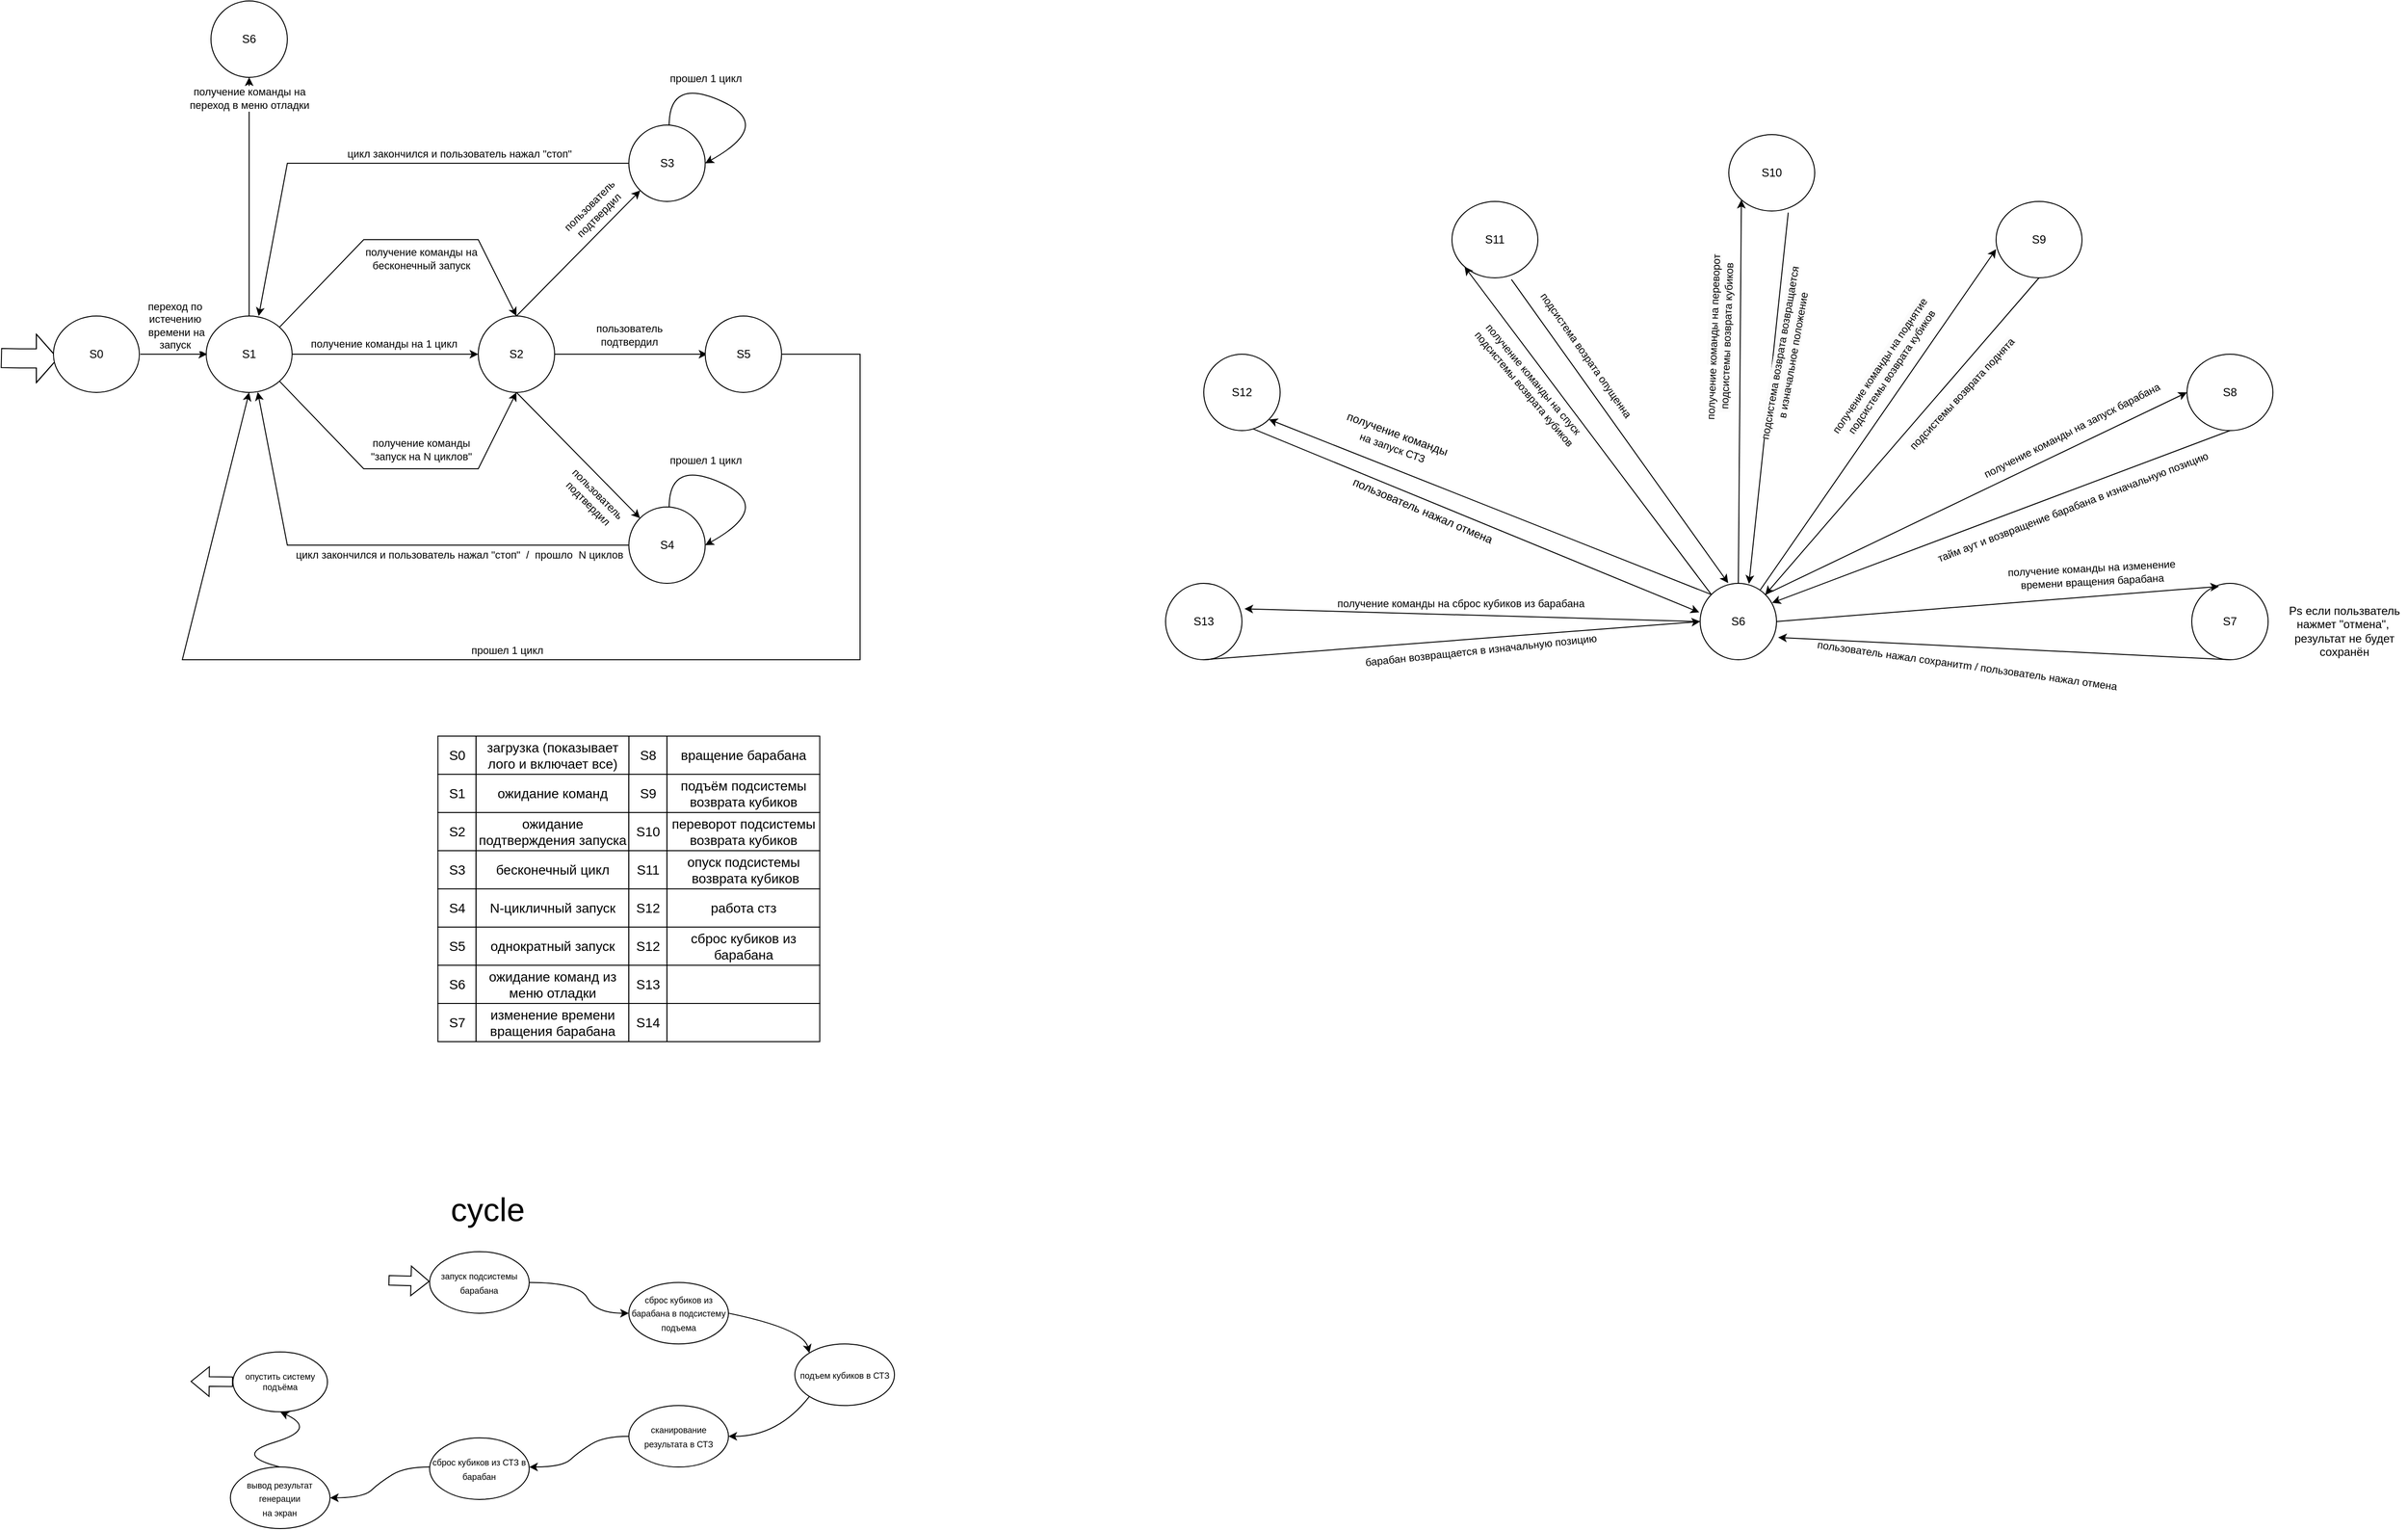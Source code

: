 <mxfile version="20.8.20" type="google"><diagram name="Страница 1" id="WaxHKMPaD41hNGwzm7Fo"><mxGraphModel grid="1" page="1" gridSize="9" guides="1" tooltips="1" connect="1" arrows="1" fold="1" pageScale="1" pageWidth="827" pageHeight="1169" math="0" shadow="0"><root><mxCell id="0"/><mxCell id="1" parent="0"/><mxCell id="iMZaKeKTB6O-FIJ6oaD8-8" value="опустить систему подъёма" style="ellipse;whiteSpace=wrap;html=1;fontSize=9;" vertex="1" parent="1"><mxGeometry x="-736.98" y="405" width="99" height="62.78" as="geometry"/></mxCell><mxCell id="rqyBksv8EOwnlHfAT3eN-8" value="" style="endArrow=classic;html=1;rounded=0;exitX=1;exitY=0;exitDx=0;exitDy=0;entryX=0.5;entryY=0;entryDx=0;entryDy=0;" edge="1" parent="1" source="rqyBksv8EOwnlHfAT3eN-2" target="tOnPMHhtFgvPf6thRt-A-13"><mxGeometry width="50" height="50" relative="1" as="geometry"><mxPoint x="203" y="-850" as="sourcePoint"/><mxPoint x="-480" y="-760" as="targetPoint"/><Array as="points"><mxPoint x="-600" y="-760"/><mxPoint x="-480" y="-760"/></Array></mxGeometry></mxCell><mxCell id="orLXcVlXtETvYf3DrNU2-1" value="получение команды на &lt;br&gt;бесконечный&amp;nbsp;&lt;span style=&quot;background-color: rgb(251, 251, 251);&quot;&gt;&lt;font style=&quot;font-size: 11px;&quot;&gt;запуск&lt;/font&gt;&lt;/span&gt;" style="edgeLabel;html=1;align=center;verticalAlign=middle;resizable=0;points=[];" connectable="0" vertex="1" parent="rqyBksv8EOwnlHfAT3eN-8"><mxGeometry x="0.305" y="1" relative="1" as="geometry"><mxPoint x="-33" y="21" as="offset"/></mxGeometry></mxCell><mxCell id="rqyBksv8EOwnlHfAT3eN-18" value="" style="endArrow=classic;html=1;rounded=0;exitX=1;exitY=1;exitDx=0;exitDy=0;entryX=0.5;entryY=1;entryDx=0;entryDy=0;" edge="1" parent="1" source="rqyBksv8EOwnlHfAT3eN-2" target="tOnPMHhtFgvPf6thRt-A-13"><mxGeometry width="50" height="50" relative="1" as="geometry"><mxPoint x="-247" y="-400" as="sourcePoint"/><mxPoint x="-480" y="-520" as="targetPoint"/><Array as="points"><mxPoint x="-600" y="-520"/><mxPoint x="-480" y="-520"/></Array></mxGeometry></mxCell><mxCell id="rqyBksv8EOwnlHfAT3eN-26" value="" style="endArrow=classic;html=1;rounded=0;exitX=1;exitY=0.5;exitDx=0;exitDy=0;entryX=0;entryY=0.5;entryDx=0;entryDy=0;" edge="1" parent="1" source="rqyBksv8EOwnlHfAT3eN-2" target="tOnPMHhtFgvPf6thRt-A-13"><mxGeometry width="50" height="50" relative="1" as="geometry"><mxPoint x="153" y="-400" as="sourcePoint"/><mxPoint x="243" y="-710" as="targetPoint"/></mxGeometry></mxCell><mxCell id="rqyBksv8EOwnlHfAT3eN-29" value="получение команды &lt;br&gt;&quot;запуск на N циклов&quot;" style="edgeLabel;html=1;align=center;verticalAlign=middle;resizable=0;points=[];" connectable="0" vertex="1" parent="rqyBksv8EOwnlHfAT3eN-26"><mxGeometry x="0.291" y="2" relative="1" as="geometry"><mxPoint x="9" y="102" as="offset"/></mxGeometry></mxCell><mxCell id="rqyBksv8EOwnlHfAT3eN-30" value="S3" style="ellipse;whiteSpace=wrap;html=1;" vertex="1" parent="1"><mxGeometry x="-322.26" y="-880" width="80" height="80" as="geometry"/></mxCell><mxCell id="rqyBksv8EOwnlHfAT3eN-40" value="&lt;br&gt;cycle" style="text;html=1;strokeColor=none;fillColor=none;align=center;verticalAlign=middle;whiteSpace=wrap;rounded=0;fontSize=34;" vertex="1" parent="1"><mxGeometry x="-500" y="220" width="60" height="30" as="geometry"/></mxCell><mxCell id="tOnPMHhtFgvPf6thRt-A-13" value="&lt;span style=&quot;color: rgb(0, 0, 0); font-family: Helvetica; font-size: 12px; font-style: normal; font-variant-ligatures: normal; font-variant-caps: normal; font-weight: 400; letter-spacing: normal; orphans: 2; text-align: center; text-indent: 0px; text-transform: none; widows: 2; word-spacing: 0px; -webkit-text-stroke-width: 0px; background-color: rgb(251, 251, 251); text-decoration-thickness: initial; text-decoration-style: initial; text-decoration-color: initial; float: none; display: inline !important;&quot;&gt;S2&lt;/span&gt;" style="ellipse;whiteSpace=wrap;html=1;" vertex="1" parent="1"><mxGeometry x="-480" y="-680" width="80" height="80" as="geometry"/></mxCell><mxCell id="tOnPMHhtFgvPf6thRt-A-25" value="" style="endArrow=classic;html=1;rounded=0;exitX=0.5;exitY=0;exitDx=0;exitDy=0;" edge="1" parent="1" source="rqyBksv8EOwnlHfAT3eN-2"><mxGeometry width="50" height="50" relative="1" as="geometry"><mxPoint x="-937" y="-400" as="sourcePoint"/><mxPoint x="-720" y="-930" as="targetPoint"/></mxGeometry></mxCell><mxCell id="tOnPMHhtFgvPf6thRt-A-27" value="получение команды на &lt;br&gt;переход в меню отладки" style="edgeLabel;html=1;align=center;verticalAlign=middle;resizable=0;points=[];" connectable="0" vertex="1" parent="tOnPMHhtFgvPf6thRt-A-25"><mxGeometry x="0.118" y="4" relative="1" as="geometry"><mxPoint x="4" y="-89" as="offset"/></mxGeometry></mxCell><mxCell id="dv86guVBindO-05XUPMZ-1" value="S8" style="ellipse;whiteSpace=wrap;html=1;" vertex="1" parent="1"><mxGeometry x="1310" y="-640" width="90" height="80" as="geometry"/></mxCell><mxCell id="dv86guVBindO-05XUPMZ-3" value="" style="endArrow=classic;html=1;rounded=0;exitX=1;exitY=0;exitDx=0;exitDy=0;entryX=0;entryY=0.5;entryDx=0;entryDy=0;" edge="1" parent="1" source="ZfNnOCi8Dt986zU0XdiT-1" target="dv86guVBindO-05XUPMZ-1"><mxGeometry width="50" height="50" relative="1" as="geometry"><mxPoint x="822.426" y="-558.284" as="sourcePoint"/><mxPoint x="940" y="-800" as="targetPoint"/></mxGeometry></mxCell><mxCell id="dv86guVBindO-05XUPMZ-4" value="получение команды на запуск барабана" style="edgeLabel;html=1;align=center;verticalAlign=middle;resizable=0;points=[];rotation=333;" connectable="0" vertex="1" parent="dv86guVBindO-05XUPMZ-3"><mxGeometry x="-0.072" y="2" relative="1" as="geometry"><mxPoint x="116" y="-72" as="offset"/></mxGeometry></mxCell><mxCell id="dv86guVBindO-05XUPMZ-5" value="&lt;font style=&quot;font-size: 12px;&quot;&gt;S9&lt;/font&gt;" style="ellipse;whiteSpace=wrap;html=1;" vertex="1" parent="1"><mxGeometry x="1110" y="-800" width="90" height="80" as="geometry"/></mxCell><mxCell id="dv86guVBindO-05XUPMZ-6" value="" style="endArrow=classic;html=1;rounded=0;fontSize=11;" edge="1" parent="1" source="ZfNnOCi8Dt986zU0XdiT-1"><mxGeometry width="50" height="50" relative="1" as="geometry"><mxPoint x="810.346" y="-458.284" as="sourcePoint"/><mxPoint x="1110" y="-750" as="targetPoint"/></mxGeometry></mxCell><mxCell id="dv86guVBindO-05XUPMZ-7" value="получение&amp;nbsp;&lt;span style=&quot;background-color: rgb(251, 251, 251);&quot;&gt;команды на поднятие&lt;br&gt;&amp;nbsp;подсистемы возврата кубиков&lt;/span&gt;" style="edgeLabel;html=1;align=center;verticalAlign=middle;resizable=0;points=[];fontSize=11;rotation=-56;" connectable="0" vertex="1" parent="dv86guVBindO-05XUPMZ-6"><mxGeometry x="0.227" y="1" relative="1" as="geometry"><mxPoint x="-20" y="-11" as="offset"/></mxGeometry></mxCell><mxCell id="dv86guVBindO-05XUPMZ-12" value="&lt;font style=&quot;font-size: 12px;&quot;&gt;S12&lt;/font&gt;" style="ellipse;whiteSpace=wrap;html=1;fontSize=11;" vertex="1" parent="1"><mxGeometry x="280" y="-640" width="80" height="80" as="geometry"/></mxCell><mxCell id="fX82D7-X-fKh_IZHMP23-4" value="Ps если пользватель нажмет &quot;отмена&quot;,&amp;nbsp; результат не будет сохранён" style="text;html=1;strokeColor=none;fillColor=none;align=center;verticalAlign=middle;whiteSpace=wrap;rounded=0;" vertex="1" parent="1"><mxGeometry x="1410" y="-380" width="130" height="60" as="geometry"/></mxCell><mxCell id="ZfNnOCi8Dt986zU0XdiT-1" value="S6" style="ellipse;whiteSpace=wrap;html=1;fontSize=12;" vertex="1" parent="1"><mxGeometry x="800" y="-400" width="80" height="80" as="geometry"/></mxCell><mxCell id="34lo34cwVC4QUD1CWLdv-6" value="" style="group" connectable="0" vertex="1" parent="1"><mxGeometry x="-800" y="-680" width="160" height="90" as="geometry"/></mxCell><mxCell id="rqyBksv8EOwnlHfAT3eN-2" value="S1" style="ellipse;whiteSpace=wrap;html=1;" vertex="1" parent="34lo34cwVC4QUD1CWLdv-6"><mxGeometry x="35" width="90" height="80" as="geometry"/></mxCell><mxCell id="rqyBksv8EOwnlHfAT3eN-42" value="&lt;font style=&quot;font-size: 9px;&quot;&gt;запуск подсистемы барабана&lt;/font&gt;" style="ellipse;whiteSpace=wrap;html=1;fontSize=12;" vertex="1" parent="1"><mxGeometry x="-530.957" y="300" width="104.348" height="64.444" as="geometry"/></mxCell><mxCell id="rqyBksv8EOwnlHfAT3eN-43" value="" style="shape=flexArrow;endArrow=classic;html=1;rounded=0;fontSize=44;" edge="1" parent="1"><mxGeometry width="50" height="50" relative="1" as="geometry"><mxPoint x="-574" y="330" as="sourcePoint"/><mxPoint x="-530.957" y="331.07" as="targetPoint"/></mxGeometry></mxCell><mxCell id="rqyBksv8EOwnlHfAT3eN-44" value="&lt;font style=&quot;font-size: 9px;&quot;&gt;сброс кубиков из барабана в подсистему &lt;br&gt;подъема&lt;/font&gt;" style="ellipse;whiteSpace=wrap;html=1;fontSize=12;" vertex="1" parent="1"><mxGeometry x="-322.261" y="332.222" width="104.348" height="64.444" as="geometry"/></mxCell><mxCell id="rqyBksv8EOwnlHfAT3eN-46" value="" style="curved=1;endArrow=classic;html=1;rounded=0;fontSize=12;entryX=0;entryY=0.5;entryDx=0;entryDy=0;exitX=1;exitY=0.5;exitDx=0;exitDy=0;" edge="1" parent="1" source="rqyBksv8EOwnlHfAT3eN-42" target="rqyBksv8EOwnlHfAT3eN-44"><mxGeometry width="50" height="50" relative="1" as="geometry"><mxPoint x="-409.217" y="332.222" as="sourcePoint"/><mxPoint x="-365.739" y="291.944" as="targetPoint"/><Array as="points"><mxPoint x="-374.435" y="332.222"/><mxPoint x="-357.043" y="364.444"/></Array></mxGeometry></mxCell><mxCell id="rqyBksv8EOwnlHfAT3eN-47" value="&lt;font style=&quot;font-size: 9px;&quot;&gt;подъем кубиков в СТЗ&lt;/font&gt;" style="ellipse;whiteSpace=wrap;html=1;fontSize=12;" vertex="1" parent="1"><mxGeometry x="-148.348" y="396.667" width="104.348" height="64.444" as="geometry"/></mxCell><mxCell id="rqyBksv8EOwnlHfAT3eN-48" value="" style="curved=1;endArrow=classic;html=1;rounded=0;fontSize=12;exitX=1;exitY=0.5;exitDx=0;exitDy=0;entryX=0;entryY=0;entryDx=0;entryDy=0;" edge="1" parent="1" source="rqyBksv8EOwnlHfAT3eN-44" target="rqyBksv8EOwnlHfAT3eN-47"><mxGeometry width="50" height="50" relative="1" as="geometry"><mxPoint x="-148.348" y="372.5" as="sourcePoint"/><mxPoint x="-104.87" y="332.222" as="targetPoint"/><Array as="points"><mxPoint x="-139.652" y="380.556"/></Array></mxGeometry></mxCell><mxCell id="rqyBksv8EOwnlHfAT3eN-50" value="&lt;font style=&quot;font-size: 9px;&quot;&gt;сканирование результата в СТЗ&lt;/font&gt;" style="ellipse;whiteSpace=wrap;html=1;fontSize=12;" vertex="1" parent="1"><mxGeometry x="-322.261" y="461.111" width="104.348" height="64.444" as="geometry"/></mxCell><mxCell id="rqyBksv8EOwnlHfAT3eN-51" value="" style="curved=1;endArrow=classic;html=1;rounded=0;fontSize=12;exitX=0;exitY=1;exitDx=0;exitDy=0;entryX=1;entryY=0.5;entryDx=0;entryDy=0;" edge="1" parent="1" source="rqyBksv8EOwnlHfAT3eN-47" target="rqyBksv8EOwnlHfAT3eN-50"><mxGeometry width="50" height="50" relative="1" as="geometry"><mxPoint x="-165.739" y="525.556" as="sourcePoint"/><mxPoint x="-122.261" y="485.278" as="targetPoint"/><Array as="points"><mxPoint x="-165.739" y="493.333"/></Array></mxGeometry></mxCell><mxCell id="rqyBksv8EOwnlHfAT3eN-56" value="" style="curved=1;endArrow=classic;html=1;rounded=0;fontSize=12;exitX=0;exitY=0.5;exitDx=0;exitDy=0;entryX=1;entryY=0.5;entryDx=0;entryDy=0;" edge="1" parent="1"><mxGeometry width="50" height="50" relative="1" as="geometry"><mxPoint x="-530.957" y="525.556" as="sourcePoint"/><mxPoint x="-635.304" y="557.778" as="targetPoint"/><Array as="points"><mxPoint x="-557.043" y="525.556"/><mxPoint x="-583.13" y="541.667"/><mxPoint x="-600.522" y="557.778"/></Array></mxGeometry></mxCell><mxCell id="rqyBksv8EOwnlHfAT3eN-60" value="" style="shape=flexArrow;endArrow=classic;html=1;rounded=0;fontSize=44;" edge="1" parent="1"><mxGeometry width="50" height="50" relative="1" as="geometry"><mxPoint x="-736.982" y="436.286" as="sourcePoint"/><mxPoint x="-781.33" y="435.83" as="targetPoint"/></mxGeometry></mxCell><mxCell id="tOnPMHhtFgvPf6thRt-A-11" value="&lt;font style=&quot;font-size: 9px;&quot;&gt;вывод результат генерации &lt;br&gt;на экран&lt;/font&gt;" style="ellipse;whiteSpace=wrap;html=1;" vertex="1" parent="1"><mxGeometry x="-739.652" y="525.556" width="104.348" height="64.444" as="geometry"/></mxCell><mxCell id="fX82D7-X-fKh_IZHMP23-1" value="" style="curved=1;endArrow=classic;html=1;rounded=0;fontSize=12;exitX=0;exitY=0.5;exitDx=0;exitDy=0;entryX=1;entryY=0.5;entryDx=0;entryDy=0;" edge="1" parent="1"><mxGeometry width="50" height="50" relative="1" as="geometry"><mxPoint x="-322.261" y="493.333" as="sourcePoint"/><mxPoint x="-426.609" y="525.556" as="targetPoint"/><Array as="points"><mxPoint x="-348.348" y="493.333"/><mxPoint x="-374.435" y="509.444"/><mxPoint x="-391.826" y="525.556"/></Array></mxGeometry></mxCell><mxCell id="fX82D7-X-fKh_IZHMP23-2" value="&lt;font style=&quot;font-size: 9px;&quot;&gt;сброс кубиков из СТЗ в барабан&lt;/font&gt;" style="ellipse;whiteSpace=wrap;html=1;" vertex="1" parent="1"><mxGeometry x="-530.957" y="495.003" width="104.348" height="64.444" as="geometry"/></mxCell><mxCell id="orLXcVlXtETvYf3DrNU2-82" value="&lt;font style=&quot;font-size: 14px;&quot;&gt;S1&lt;/font&gt;" style="rounded=0;whiteSpace=wrap;html=1;fontSize=11;" vertex="1" parent="1"><mxGeometry x="-522.26" y="-200" width="40" height="40" as="geometry"/></mxCell><mxCell id="orLXcVlXtETvYf3DrNU2-83" value="&lt;font style=&quot;font-size: 14px;&quot;&gt;ожидание команд&lt;/font&gt;" style="rounded=0;whiteSpace=wrap;html=1;fontSize=11;" vertex="1" parent="1"><mxGeometry x="-482.26" y="-200" width="160" height="40" as="geometry"/></mxCell><mxCell id="orLXcVlXtETvYf3DrNU2-84" value="&lt;font style=&quot;font-size: 14px;&quot;&gt;S2&lt;/font&gt;" style="rounded=0;whiteSpace=wrap;html=1;fontSize=11;" vertex="1" parent="1"><mxGeometry x="-522.26" y="-160" width="40" height="40" as="geometry"/></mxCell><mxCell id="orLXcVlXtETvYf3DrNU2-85" value="&lt;font style=&quot;font-size: 14px;&quot;&gt;ожидание подтверждения запуска&lt;/font&gt;" style="rounded=0;whiteSpace=wrap;html=1;fontSize=11;" vertex="1" parent="1"><mxGeometry x="-482.26" y="-160" width="160" height="40" as="geometry"/></mxCell><mxCell id="orLXcVlXtETvYf3DrNU2-86" value="&lt;font style=&quot;font-size: 14px;&quot;&gt;S3&lt;/font&gt;" style="rounded=0;whiteSpace=wrap;html=1;fontSize=11;" vertex="1" parent="1"><mxGeometry x="-522.26" y="-120" width="40" height="40" as="geometry"/></mxCell><mxCell id="orLXcVlXtETvYf3DrNU2-87" value="&lt;font style=&quot;font-size: 14px;&quot;&gt;бесконечный цикл&lt;/font&gt;" style="rounded=0;whiteSpace=wrap;html=1;fontSize=11;" vertex="1" parent="1"><mxGeometry x="-482.26" y="-120" width="160" height="40" as="geometry"/></mxCell><mxCell id="orLXcVlXtETvYf3DrNU2-88" value="&lt;font style=&quot;font-size: 14px;&quot;&gt;S4&lt;/font&gt;" style="rounded=0;whiteSpace=wrap;html=1;fontSize=11;" vertex="1" parent="1"><mxGeometry x="-522.26" y="-80" width="40" height="40" as="geometry"/></mxCell><mxCell id="orLXcVlXtETvYf3DrNU2-89" value="&lt;font style=&quot;font-size: 14px;&quot;&gt;N-цикличный запуск&lt;/font&gt;" style="rounded=0;whiteSpace=wrap;html=1;fontSize=11;" vertex="1" parent="1"><mxGeometry x="-482.26" y="-80" width="160" height="40" as="geometry"/></mxCell><mxCell id="orLXcVlXtETvYf3DrNU2-90" value="получение команды на 1 цикл" style="edgeLabel;html=1;align=center;verticalAlign=middle;resizable=0;points=[];" connectable="0" vertex="1" parent="1"><mxGeometry x="-560.003" y="-649.997" as="geometry"><mxPoint x="-19" y="-1" as="offset"/></mxGeometry></mxCell><mxCell id="orLXcVlXtETvYf3DrNU2-96" value="" style="endArrow=classic;html=1;rounded=0;fontSize=14;" edge="1" parent="1" target="rqyBksv8EOwnlHfAT3eN-30"><mxGeometry width="50" height="50" relative="1" as="geometry"><mxPoint x="-440" y="-680" as="sourcePoint"/><mxPoint x="-390" y="-730" as="targetPoint"/></mxGeometry></mxCell><mxCell id="orLXcVlXtETvYf3DrNU2-97" value="пользователь&lt;br&gt;подтвердил" style="edgeLabel;html=1;align=center;verticalAlign=middle;resizable=0;points=[];fontSize=11;rotation=-45;" connectable="0" vertex="1" parent="orLXcVlXtETvYf3DrNU2-96"><mxGeometry x="0.265" relative="1" as="geometry"><mxPoint x="-2" y="-27" as="offset"/></mxGeometry></mxCell><mxCell id="orLXcVlXtETvYf3DrNU2-101" value="S4" style="ellipse;whiteSpace=wrap;html=1;flipV=0;" vertex="1" parent="1"><mxGeometry x="-322.26" y="-480" width="80" height="80" as="geometry"/></mxCell><mxCell id="orLXcVlXtETvYf3DrNU2-102" value="" style="endArrow=classic;html=1;rounded=0;fontSize=14;exitX=0.5;exitY=1;exitDx=0;exitDy=0;entryX=0;entryY=0;entryDx=0;entryDy=0;" edge="1" parent="1" source="tOnPMHhtFgvPf6thRt-A-13" target="orLXcVlXtETvYf3DrNU2-101"><mxGeometry width="50" height="50" relative="1" as="geometry"><mxPoint x="-440" y="-559.917" as="sourcePoint"/><mxPoint x="-360" y="-580" as="targetPoint"/></mxGeometry></mxCell><mxCell id="orLXcVlXtETvYf3DrNU2-103" value="пользователь&lt;br&gt;подтвердил" style="edgeLabel;html=1;align=center;verticalAlign=middle;resizable=0;points=[];fontSize=11;rotation=45;" connectable="0" vertex="1" parent="orLXcVlXtETvYf3DrNU2-102"><mxGeometry x="0.265" relative="1" as="geometry"><mxPoint x="-2" y="27" as="offset"/></mxGeometry></mxCell><mxCell id="orLXcVlXtETvYf3DrNU2-105" value="" style="endArrow=classic;html=1;rounded=0;fontSize=14;exitX=0;exitY=0.5;exitDx=0;exitDy=0;entryX=0.611;entryY=0;entryDx=0;entryDy=0;entryPerimeter=0;" edge="1" parent="1" source="rqyBksv8EOwnlHfAT3eN-30" target="rqyBksv8EOwnlHfAT3eN-2"><mxGeometry width="50" height="50" relative="1" as="geometry"><mxPoint x="-283.321" y="-800.004" as="sourcePoint"/><mxPoint x="-150" y="-710" as="targetPoint"/><Array as="points"><mxPoint x="-680" y="-840"/></Array></mxGeometry></mxCell><mxCell id="orLXcVlXtETvYf3DrNU2-106" value="цикл закончился и пользователь нажал &quot;стоп&quot;" style="edgeLabel;html=1;align=center;verticalAlign=middle;resizable=0;points=[];fontSize=11;rotation=0;" connectable="0" vertex="1" parent="orLXcVlXtETvYf3DrNU2-105"><mxGeometry x="0.265" relative="1" as="geometry"><mxPoint x="151" y="-10" as="offset"/></mxGeometry></mxCell><mxCell id="orLXcVlXtETvYf3DrNU2-107" value="" style="curved=1;endArrow=classic;html=1;rounded=0;fontSize=11;entryX=1;entryY=0.5;entryDx=0;entryDy=0;" edge="1" parent="1" target="rqyBksv8EOwnlHfAT3eN-30"><mxGeometry width="50" height="50" relative="1" as="geometry"><mxPoint x="-280" y="-880" as="sourcePoint"/><mxPoint x="-170" y="-860" as="targetPoint"/><Array as="points"><mxPoint x="-280" y="-930"/><mxPoint x="-170" y="-880"/></Array></mxGeometry></mxCell><mxCell id="orLXcVlXtETvYf3DrNU2-110" value="прошел 1 цикл" style="edgeLabel;html=1;align=center;verticalAlign=middle;resizable=0;points=[];fontSize=11;" connectable="0" vertex="1" parent="orLXcVlXtETvYf3DrNU2-107"><mxGeometry x="-0.062" relative="1" as="geometry"><mxPoint x="-25" y="-28" as="offset"/></mxGeometry></mxCell><mxCell id="orLXcVlXtETvYf3DrNU2-111" value="" style="curved=1;endArrow=classic;html=1;rounded=0;fontSize=11;entryX=1;entryY=0.5;entryDx=0;entryDy=0;" edge="1" parent="1"><mxGeometry width="50" height="50" relative="1" as="geometry"><mxPoint x="-280.0" y="-480" as="sourcePoint"/><mxPoint x="-242.26" y="-440" as="targetPoint"/><Array as="points"><mxPoint x="-280" y="-530"/><mxPoint x="-170" y="-480"/></Array></mxGeometry></mxCell><mxCell id="orLXcVlXtETvYf3DrNU2-112" value="прошел 1 цикл" style="edgeLabel;html=1;align=center;verticalAlign=middle;resizable=0;points=[];fontSize=11;" connectable="0" vertex="1" parent="orLXcVlXtETvYf3DrNU2-111"><mxGeometry x="-0.062" relative="1" as="geometry"><mxPoint x="-25" y="-28" as="offset"/></mxGeometry></mxCell><mxCell id="orLXcVlXtETvYf3DrNU2-115" value="" style="endArrow=classic;html=1;rounded=0;fontSize=14;exitX=0;exitY=0.5;exitDx=0;exitDy=0;entryX=0.6;entryY=0.995;entryDx=0;entryDy=0;entryPerimeter=0;" edge="1" parent="1" target="rqyBksv8EOwnlHfAT3eN-2"><mxGeometry width="50" height="50" relative="1" as="geometry"><mxPoint x="-322.26" y="-440" as="sourcePoint"/><mxPoint x="-710.01" y="-280" as="targetPoint"/><Array as="points"><mxPoint x="-680" y="-440"/></Array></mxGeometry></mxCell><mxCell id="orLXcVlXtETvYf3DrNU2-116" value="цикл закончился и пользователь нажал &quot;стоп&quot;&amp;nbsp; /&amp;nbsp; прошло&amp;nbsp; N циклов" style="edgeLabel;html=1;align=center;verticalAlign=middle;resizable=0;points=[];fontSize=11;rotation=0;" connectable="0" vertex="1" parent="orLXcVlXtETvYf3DrNU2-115"><mxGeometry x="0.265" relative="1" as="geometry"><mxPoint x="152" y="10" as="offset"/></mxGeometry></mxCell><mxCell id="orLXcVlXtETvYf3DrNU2-118" value="&lt;font style=&quot;font-size: 14px;&quot;&gt;S5&lt;/font&gt;" style="rounded=0;whiteSpace=wrap;html=1;fontSize=11;" vertex="1" parent="1"><mxGeometry x="-522.26" y="-40" width="40" height="40" as="geometry"/></mxCell><mxCell id="orLXcVlXtETvYf3DrNU2-119" value="&lt;font style=&quot;font-size: 14px;&quot;&gt;однократный запуск&lt;/font&gt;" style="rounded=0;whiteSpace=wrap;html=1;fontSize=11;" vertex="1" parent="1"><mxGeometry x="-482.26" y="-40" width="160" height="40" as="geometry"/></mxCell><mxCell id="orLXcVlXtETvYf3DrNU2-120" value="&lt;font style=&quot;font-size: 14px;&quot;&gt;S6&lt;/font&gt;" style="rounded=0;whiteSpace=wrap;html=1;fontSize=11;" vertex="1" parent="1"><mxGeometry x="-522.26" width="40" height="40" as="geometry"/></mxCell><mxCell id="orLXcVlXtETvYf3DrNU2-121" value="&lt;font style=&quot;font-size: 14px;&quot;&gt;ожидание команд из меню отладки&lt;/font&gt;" style="rounded=0;whiteSpace=wrap;html=1;fontSize=11;" vertex="1" parent="1"><mxGeometry x="-482.26" width="160" height="40" as="geometry"/></mxCell><mxCell id="orLXcVlXtETvYf3DrNU2-122" value="&lt;font style=&quot;font-size: 14px;&quot;&gt;S7&lt;/font&gt;" style="rounded=0;whiteSpace=wrap;html=1;fontSize=11;" vertex="1" parent="1"><mxGeometry x="-522.26" y="40" width="40" height="40" as="geometry"/></mxCell><mxCell id="orLXcVlXtETvYf3DrNU2-123" value="&lt;font style=&quot;font-size: 14px;&quot;&gt;изменение времени вращения барабана&lt;/font&gt;" style="rounded=0;whiteSpace=wrap;html=1;fontSize=11;" vertex="1" parent="1"><mxGeometry x="-482.26" y="40" width="160" height="40" as="geometry"/></mxCell><mxCell id="orLXcVlXtETvYf3DrNU2-124" value="&lt;font style=&quot;font-size: 14px;&quot;&gt;S8&lt;/font&gt;" style="rounded=0;whiteSpace=wrap;html=1;fontSize=11;" vertex="1" parent="1"><mxGeometry x="-322.26" y="-240" width="40" height="40" as="geometry"/></mxCell><mxCell id="orLXcVlXtETvYf3DrNU2-125" value="&lt;span style=&quot;font-size: 14px;&quot;&gt;вращение барабана&lt;/span&gt;" style="rounded=0;whiteSpace=wrap;html=1;fontSize=11;" vertex="1" parent="1"><mxGeometry x="-282.26" y="-240" width="160" height="40" as="geometry"/></mxCell><mxCell id="OhBjIntUIQu--wwSQH5p-1" value="" style="endArrow=classic;html=1;rounded=0;exitX=1;exitY=0.5;exitDx=0;exitDy=0;" edge="1" parent="1" source="tOnPMHhtFgvPf6thRt-A-13"><mxGeometry width="50" height="50" relative="1" as="geometry"><mxPoint x="-350" y="-640" as="sourcePoint"/><mxPoint x="-240" y="-640" as="targetPoint"/></mxGeometry></mxCell><mxCell id="OhBjIntUIQu--wwSQH5p-2" value="&lt;span style=&quot;color: rgb(0, 0, 0); font-family: Helvetica; font-size: 12px; font-style: normal; font-variant-ligatures: normal; font-variant-caps: normal; font-weight: 400; letter-spacing: normal; orphans: 2; text-align: center; text-indent: 0px; text-transform: none; widows: 2; word-spacing: 0px; -webkit-text-stroke-width: 0px; background-color: rgb(251, 251, 251); text-decoration-thickness: initial; text-decoration-style: initial; text-decoration-color: initial; float: none; display: inline !important;&quot;&gt;S5&lt;/span&gt;" style="ellipse;whiteSpace=wrap;html=1;" vertex="1" parent="1"><mxGeometry x="-242.26" y="-680" width="80" height="80" as="geometry"/></mxCell><mxCell id="OhBjIntUIQu--wwSQH5p-3" value="" style="endArrow=classic;html=1;rounded=0;exitX=1;exitY=0.5;exitDx=0;exitDy=0;entryX=0.5;entryY=1;entryDx=0;entryDy=0;" edge="1" parent="1" source="OhBjIntUIQu--wwSQH5p-2" target="rqyBksv8EOwnlHfAT3eN-2"><mxGeometry width="50" height="50" relative="1" as="geometry"><mxPoint x="-40" y="-690" as="sourcePoint"/><mxPoint x="-740" y="-340" as="targetPoint"/><Array as="points"><mxPoint x="-80" y="-640"/><mxPoint x="-80" y="-320"/><mxPoint x="-790" y="-320"/><mxPoint x="-760" y="-440"/></Array></mxGeometry></mxCell><mxCell id="OhBjIntUIQu--wwSQH5p-4" value="прошел 1 цикл" style="edgeLabel;html=1;align=center;verticalAlign=middle;resizable=0;points=[];fontSize=11;" connectable="0" vertex="1" parent="1"><mxGeometry x="-450.005" y="-330.005" as="geometry"/></mxCell><mxCell id="OhBjIntUIQu--wwSQH5p-6" value="S7" style="ellipse;whiteSpace=wrap;html=1;fontSize=12;" vertex="1" parent="1"><mxGeometry x="1315" y="-400" width="80" height="80" as="geometry"/></mxCell><mxCell id="OhBjIntUIQu--wwSQH5p-7" value="" style="endArrow=classic;html=1;rounded=0;fontSize=14;exitX=0.5;exitY=1;exitDx=0;exitDy=0;entryX=1.021;entryY=0.708;entryDx=0;entryDy=0;entryPerimeter=0;" edge="1" parent="1" source="OhBjIntUIQu--wwSQH5p-6" target="ZfNnOCi8Dt986zU0XdiT-1"><mxGeometry width="50" height="50" relative="1" as="geometry"><mxPoint x="990" y="-220" as="sourcePoint"/><mxPoint x="870" y="-340" as="targetPoint"/><Array as="points"/></mxGeometry></mxCell><mxCell id="OhBjIntUIQu--wwSQH5p-8" value="&lt;font style=&quot;font-size: 11px;&quot;&gt;&lt;font style=&quot;font-size: 11px;&quot;&gt;пользователь нажал сохранитm /&amp;nbsp;&lt;/font&gt;пользователь нажал отмена&lt;/font&gt;" style="text;html=1;strokeColor=none;fillColor=none;align=center;verticalAlign=middle;whiteSpace=wrap;rounded=0;fontSize=14;rotation=8;" vertex="1" parent="1"><mxGeometry x="840" y="-350" width="480" height="70" as="geometry"/></mxCell><mxCell id="OhBjIntUIQu--wwSQH5p-12" value="" style="endArrow=classic;html=1;rounded=0;fontSize=11;exitX=0.5;exitY=1;exitDx=0;exitDy=0;entryX=0.942;entryY=0.255;entryDx=0;entryDy=0;entryPerimeter=0;" edge="1" parent="1" source="dv86guVBindO-05XUPMZ-1" target="ZfNnOCi8Dt986zU0XdiT-1"><mxGeometry width="50" height="50" relative="1" as="geometry"><mxPoint x="1160" y="-500" as="sourcePoint"/><mxPoint x="1210" y="-550" as="targetPoint"/></mxGeometry></mxCell><mxCell id="OhBjIntUIQu--wwSQH5p-13" value="тайм аут и возвращение барабана в изначальную позицию" style="edgeLabel;html=1;align=center;verticalAlign=middle;resizable=0;points=[];rotation=339;" connectable="0" vertex="1" parent="1"><mxGeometry x="1190.005" y="-480.003" as="geometry"/></mxCell><mxCell id="OhBjIntUIQu--wwSQH5p-14" value="&lt;font style=&quot;font-size: 14px;&quot;&gt;S9&lt;/font&gt;" style="rounded=0;whiteSpace=wrap;html=1;fontSize=11;" vertex="1" parent="1"><mxGeometry x="-322.26" y="-200" width="40" height="40" as="geometry"/></mxCell><mxCell id="OhBjIntUIQu--wwSQH5p-15" value="&lt;font style=&quot;font-size: 14px;&quot;&gt;подъём подсистемы возврата кубиков&lt;/font&gt;" style="rounded=0;whiteSpace=wrap;html=1;fontSize=11;" vertex="1" parent="1"><mxGeometry x="-282.26" y="-200" width="160" height="40" as="geometry"/></mxCell><mxCell id="OhBjIntUIQu--wwSQH5p-16" value="&lt;font style=&quot;font-size: 14px;&quot;&gt;S10&lt;/font&gt;" style="rounded=0;whiteSpace=wrap;html=1;fontSize=11;" vertex="1" parent="1"><mxGeometry x="-322.26" y="-160" width="40" height="40" as="geometry"/></mxCell><mxCell id="OhBjIntUIQu--wwSQH5p-17" value="&lt;font style=&quot;font-size: 14px;&quot;&gt;переворот подсистемы&lt;font style=&quot;font-size: 14px;&quot;&gt; &lt;/font&gt;возврата кубиков&lt;/font&gt;" style="rounded=0;whiteSpace=wrap;html=1;fontSize=11;" vertex="1" parent="1"><mxGeometry x="-282.26" y="-160" width="160" height="40" as="geometry"/></mxCell><mxCell id="OhBjIntUIQu--wwSQH5p-18" value="&lt;font style=&quot;font-size: 14px;&quot;&gt;S11&lt;/font&gt;" style="rounded=0;whiteSpace=wrap;html=1;fontSize=11;" vertex="1" parent="1"><mxGeometry x="-322.26" y="-120" width="40" height="40" as="geometry"/></mxCell><mxCell id="OhBjIntUIQu--wwSQH5p-19" value="&lt;font style=&quot;font-size: 14px;&quot;&gt;опуск подсистемы&lt;br&gt;&lt;font style=&quot;border-color: var(--border-color); font-size: 14px;&quot;&gt;&amp;nbsp;&lt;/font&gt;возврата кубиков&lt;/font&gt;" style="rounded=0;whiteSpace=wrap;html=1;fontSize=11;" vertex="1" parent="1"><mxGeometry x="-282.26" y="-120" width="160" height="40" as="geometry"/></mxCell><mxCell id="OhBjIntUIQu--wwSQH5p-20" value="&lt;font style=&quot;font-size: 14px;&quot;&gt;S12&lt;/font&gt;" style="rounded=0;whiteSpace=wrap;html=1;fontSize=11;" vertex="1" parent="1"><mxGeometry x="-322.26" y="-80" width="40" height="40" as="geometry"/></mxCell><mxCell id="OhBjIntUIQu--wwSQH5p-21" value="работа стз" style="rounded=0;whiteSpace=wrap;html=1;fontSize=14;" vertex="1" parent="1"><mxGeometry x="-282.26" y="-80" width="160" height="40" as="geometry"/></mxCell><mxCell id="OhBjIntUIQu--wwSQH5p-22" value="&lt;font style=&quot;font-size: 14px;&quot;&gt;S12&lt;/font&gt;" style="rounded=0;whiteSpace=wrap;html=1;fontSize=11;" vertex="1" parent="1"><mxGeometry x="-322.26" y="-40" width="40" height="40" as="geometry"/></mxCell><mxCell id="OhBjIntUIQu--wwSQH5p-23" value="&lt;font style=&quot;font-size: 14px;&quot;&gt;сброс кубиков из барабана&lt;/font&gt;" style="rounded=0;whiteSpace=wrap;html=1;fontSize=11;" vertex="1" parent="1"><mxGeometry x="-282.26" y="-40" width="160" height="40" as="geometry"/></mxCell><mxCell id="OhBjIntUIQu--wwSQH5p-24" value="&lt;font style=&quot;font-size: 14px;&quot;&gt;S13&lt;/font&gt;" style="rounded=0;whiteSpace=wrap;html=1;fontSize=11;" vertex="1" parent="1"><mxGeometry x="-322.26" width="40" height="40" as="geometry"/></mxCell><mxCell id="OhBjIntUIQu--wwSQH5p-25" value="" style="rounded=0;whiteSpace=wrap;html=1;fontSize=11;" vertex="1" parent="1"><mxGeometry x="-282.26" width="160" height="40" as="geometry"/></mxCell><mxCell id="OhBjIntUIQu--wwSQH5p-26" value="&lt;span style=&quot;font-size: 14px;&quot;&gt;S14&lt;/span&gt;" style="rounded=0;whiteSpace=wrap;html=1;fontSize=11;" vertex="1" parent="1"><mxGeometry x="-322.26" y="40" width="40" height="40" as="geometry"/></mxCell><mxCell id="OhBjIntUIQu--wwSQH5p-27" value="" style="rounded=0;whiteSpace=wrap;html=1;fontSize=11;" vertex="1" parent="1"><mxGeometry x="-282.26" y="40" width="160" height="40" as="geometry"/></mxCell><mxCell id="OhBjIntUIQu--wwSQH5p-30" value="" style="endArrow=classic;html=1;rounded=0;fontSize=14;exitX=0.5;exitY=1;exitDx=0;exitDy=0;entryX=1;entryY=0;entryDx=0;entryDy=0;" edge="1" parent="1" source="dv86guVBindO-05XUPMZ-5" target="ZfNnOCi8Dt986zU0XdiT-1"><mxGeometry width="50" height="50" relative="1" as="geometry"><mxPoint x="920" y="-630" as="sourcePoint"/><mxPoint x="970" y="-680" as="targetPoint"/></mxGeometry></mxCell><mxCell id="OhBjIntUIQu--wwSQH5p-32" value="&lt;span style=&quot;border-color: var(--border-color); font-size: 11px; background-color: rgb(251, 251, 251);&quot;&gt;подсистемы возврата поднята&lt;br&gt;&lt;/span&gt;" style="edgeLabel;html=1;align=center;verticalAlign=middle;resizable=0;points=[];fontSize=14;rotation=313;" connectable="0" vertex="1" parent="OhBjIntUIQu--wwSQH5p-30"><mxGeometry x="-0.309" y="-3" relative="1" as="geometry"><mxPoint x="19" y="8" as="offset"/></mxGeometry></mxCell><mxCell id="OhBjIntUIQu--wwSQH5p-34" value="&lt;font style=&quot;font-size: 12px;&quot;&gt;S10&lt;/font&gt;" style="ellipse;whiteSpace=wrap;html=1;" vertex="1" parent="1"><mxGeometry x="830" y="-870" width="90" height="80" as="geometry"/></mxCell><mxCell id="OhBjIntUIQu--wwSQH5p-35" value="" style="endArrow=classic;html=1;rounded=0;fontSize=11;exitX=0.5;exitY=0;exitDx=0;exitDy=0;entryX=0;entryY=1;entryDx=0;entryDy=0;" edge="1" parent="1" source="ZfNnOCi8Dt986zU0XdiT-1" target="OhBjIntUIQu--wwSQH5p-34"><mxGeometry width="50" height="50" relative="1" as="geometry"><mxPoint x="770" y="-390" as="sourcePoint"/><mxPoint x="880" y="-790" as="targetPoint"/></mxGeometry></mxCell><mxCell id="OhBjIntUIQu--wwSQH5p-36" value="получение&amp;nbsp;&lt;span style=&quot;background-color: rgb(251, 251, 251);&quot;&gt;команды на переворот&lt;br&gt;&amp;nbsp;подсистемы возврата кубиков&lt;/span&gt;" style="edgeLabel;html=1;align=center;verticalAlign=middle;resizable=0;points=[];fontSize=11;rotation=272;" connectable="0" vertex="1" parent="OhBjIntUIQu--wwSQH5p-35"><mxGeometry x="0.227" y="1" relative="1" as="geometry"><mxPoint x="-20" y="-11" as="offset"/></mxGeometry></mxCell><mxCell id="OhBjIntUIQu--wwSQH5p-37" value="" style="endArrow=classic;html=1;rounded=0;fontSize=14;exitX=0.692;exitY=1.021;exitDx=0;exitDy=0;exitPerimeter=0;entryX=0.639;entryY=0.006;entryDx=0;entryDy=0;entryPerimeter=0;" edge="1" parent="1" source="OhBjIntUIQu--wwSQH5p-34" target="ZfNnOCi8Dt986zU0XdiT-1"><mxGeometry width="50" height="50" relative="1" as="geometry"><mxPoint x="970" y="-810" as="sourcePoint"/><mxPoint x="1020" y="-860" as="targetPoint"/></mxGeometry></mxCell><mxCell id="OhBjIntUIQu--wwSQH5p-39" value="&lt;span style=&quot;border-color: var(--border-color); font-size: 11px; background-color: rgb(251, 251, 251);&quot;&gt;подсистема возврата возвращается &lt;br style=&quot;font-size: 11px;&quot;&gt;в изначальное положение&lt;br style=&quot;font-size: 11px;&quot;&gt;&lt;/span&gt;" style="edgeLabel;html=1;align=center;verticalAlign=middle;resizable=0;points=[];fontSize=11;rotation=280;" connectable="0" vertex="1" parent="1"><mxGeometry x="889.996" y="-640.0" as="geometry"/></mxCell><mxCell id="OhBjIntUIQu--wwSQH5p-41" value="" style="endArrow=classic;html=1;rounded=0;fontSize=12;entryX=1;entryY=1;entryDx=0;entryDy=0;exitX=0;exitY=0;exitDx=0;exitDy=0;" edge="1" parent="1" source="ZfNnOCi8Dt986zU0XdiT-1" target="dv86guVBindO-05XUPMZ-12"><mxGeometry width="50" height="50" relative="1" as="geometry"><mxPoint x="621.75" y="-344.269" as="sourcePoint"/><mxPoint x="460" y="-551.72" as="targetPoint"/></mxGeometry></mxCell><mxCell id="OhBjIntUIQu--wwSQH5p-42" value="получение команды&lt;br style=&quot;border-color: var(--border-color); font-size: 11px;&quot;&gt;&lt;span style=&quot;font-size: 11px;&quot;&gt;на запуск СТЗ&lt;/span&gt;" style="edgeLabel;html=1;align=center;verticalAlign=middle;resizable=0;points=[];fontSize=12;rotation=20;" connectable="0" vertex="1" parent="OhBjIntUIQu--wwSQH5p-41"><mxGeometry x="0.409" y="-3" relative="1" as="geometry"><mxPoint x="-7" y="-30" as="offset"/></mxGeometry></mxCell><mxCell id="OhBjIntUIQu--wwSQH5p-43" value="" style="endArrow=classic;html=1;rounded=0;fontSize=12;exitX=0.65;exitY=0.979;exitDx=0;exitDy=0;entryX=-0.012;entryY=0.379;entryDx=0;entryDy=0;entryPerimeter=0;exitPerimeter=0;" edge="1" parent="1" source="dv86guVBindO-05XUPMZ-12" target="ZfNnOCi8Dt986zU0XdiT-1"><mxGeometry width="50" height="50" relative="1" as="geometry"><mxPoint x="465" y="-754.72" as="sourcePoint"/><mxPoint x="616.716" y="-340.004" as="targetPoint"/><Array as="points"/></mxGeometry></mxCell><mxCell id="OhBjIntUIQu--wwSQH5p-46" value="пользователь нажал отмена" style="edgeLabel;html=1;align=center;verticalAlign=middle;resizable=0;points=[];fontSize=12;rotation=23;" connectable="0" vertex="1" parent="1"><mxGeometry x="560.004" y="-479.997" as="geometry"><mxPoint x="-45.5" y="23.06" as="offset"/></mxGeometry></mxCell><mxCell id="7nHtp2y58OEmpPDPUXvK-1" value="S6" style="ellipse;whiteSpace=wrap;html=1;fontSize=12;" vertex="1" parent="1"><mxGeometry x="-760" y="-1010" width="80" height="80" as="geometry"/></mxCell><mxCell id="7nHtp2y58OEmpPDPUXvK-2" value="" style="endArrow=classic;html=1;rounded=0;fontSize=11;exitX=1;exitY=0.5;exitDx=0;exitDy=0;entryX=0.357;entryY=0.04;entryDx=0;entryDy=0;entryPerimeter=0;" edge="1" parent="1" source="ZfNnOCi8Dt986zU0XdiT-1" target="OhBjIntUIQu--wwSQH5p-6"><mxGeometry width="50" height="50" relative="1" as="geometry"><mxPoint x="1150" y="-360" as="sourcePoint"/><mxPoint x="1200" y="-410" as="targetPoint"/></mxGeometry></mxCell><mxCell id="7nHtp2y58OEmpPDPUXvK-3" value="получение команды на изменение&lt;br style=&quot;border-color: var(--border-color);&quot;&gt;времени вращения барабана" style="edgeLabel;html=1;align=center;verticalAlign=middle;resizable=0;points=[];fontSize=11;rotation=357;" connectable="0" vertex="1" parent="7nHtp2y58OEmpPDPUXvK-2"><mxGeometry x="0.44" y="-3" relative="1" as="geometry"><mxPoint x="-4" y="-26" as="offset"/></mxGeometry></mxCell><mxCell id="7nHtp2y58OEmpPDPUXvK-7" value="&lt;font style=&quot;font-size: 12px;&quot;&gt;S11&lt;/font&gt;" style="ellipse;whiteSpace=wrap;html=1;" vertex="1" parent="1"><mxGeometry x="540" y="-800" width="90" height="80" as="geometry"/></mxCell><mxCell id="7nHtp2y58OEmpPDPUXvK-8" value="" style="endArrow=classic;html=1;rounded=0;fontSize=11;exitX=0;exitY=0;exitDx=0;exitDy=0;entryX=0;entryY=1;entryDx=0;entryDy=0;" edge="1" parent="1" source="ZfNnOCi8Dt986zU0XdiT-1" target="7nHtp2y58OEmpPDPUXvK-7"><mxGeometry width="50" height="50" relative="1" as="geometry"><mxPoint x="701.716" y="-237.804" as="sourcePoint"/><mxPoint x="590" y="-720" as="targetPoint"/></mxGeometry></mxCell><mxCell id="7nHtp2y58OEmpPDPUXvK-9" value="подсистема возрата опущенна" style="edgeLabel;html=1;align=center;verticalAlign=middle;resizable=0;points=[];fontSize=11;rotation=55;" connectable="0" vertex="1" parent="7nHtp2y58OEmpPDPUXvK-8"><mxGeometry x="0.227" y="1" relative="1" as="geometry"><mxPoint x="28" y="-41" as="offset"/></mxGeometry></mxCell><mxCell id="7nHtp2y58OEmpPDPUXvK-12" value="получение&amp;nbsp;команды на спуск&lt;br style=&quot;border-color: var(--border-color);&quot;&gt;&amp;nbsp;подсистемы возврата кубиков" style="edgeLabel;html=1;align=center;verticalAlign=middle;resizable=0;points=[];fontSize=11;rotation=50;" connectable="0" vertex="1" parent="7nHtp2y58OEmpPDPUXvK-8"><mxGeometry x="0.356" y="1" relative="1" as="geometry"><mxPoint x="-16" y="10" as="offset"/></mxGeometry></mxCell><mxCell id="7nHtp2y58OEmpPDPUXvK-10" value="" style="endArrow=classic;html=1;rounded=0;fontSize=14;exitX=0.692;exitY=1.021;exitDx=0;exitDy=0;exitPerimeter=0;entryX=0.367;entryY=-0.004;entryDx=0;entryDy=0;entryPerimeter=0;" edge="1" parent="1" source="7nHtp2y58OEmpPDPUXvK-7" target="ZfNnOCi8Dt986zU0XdiT-1"><mxGeometry width="50" height="50" relative="1" as="geometry"><mxPoint x="680" y="-740" as="sourcePoint"/><mxPoint x="730" y="-249.52" as="targetPoint"/></mxGeometry></mxCell><mxCell id="7nHtp2y58OEmpPDPUXvK-19" value="S13" style="ellipse;whiteSpace=wrap;html=1;fontSize=12;" vertex="1" parent="1"><mxGeometry x="240" y="-400" width="80" height="80" as="geometry"/></mxCell><mxCell id="7nHtp2y58OEmpPDPUXvK-20" value="" style="endArrow=classic;html=1;rounded=0;fontSize=14;exitX=0.5;exitY=1;exitDx=0;exitDy=0;entryX=0;entryY=0.5;entryDx=0;entryDy=0;" edge="1" parent="1" source="7nHtp2y58OEmpPDPUXvK-19" target="ZfNnOCi8Dt986zU0XdiT-1"><mxGeometry width="50" height="50" relative="1" as="geometry"><mxPoint x="530" y="-20.48" as="sourcePoint"/><mxPoint x="421.68" y="-143.84" as="targetPoint"/><Array as="points"/></mxGeometry></mxCell><mxCell id="7nHtp2y58OEmpPDPUXvK-22" value="" style="endArrow=classic;html=1;rounded=0;fontSize=11;exitX=0;exitY=0.5;exitDx=0;exitDy=0;entryX=1.033;entryY=0.333;entryDx=0;entryDy=0;entryPerimeter=0;" edge="1" parent="1" source="ZfNnOCi8Dt986zU0XdiT-1" target="7nHtp2y58OEmpPDPUXvK-19"><mxGeometry width="50" height="50" relative="1" as="geometry"><mxPoint x="420" y="-160.48" as="sourcePoint"/><mxPoint x="320" y="-410" as="targetPoint"/></mxGeometry></mxCell><mxCell id="7nHtp2y58OEmpPDPUXvK-23" value="получение команды на сброс кубиков из барабана" style="edgeLabel;html=1;align=center;verticalAlign=middle;resizable=0;points=[];fontSize=11;rotation=0;" connectable="0" vertex="1" parent="7nHtp2y58OEmpPDPUXvK-22"><mxGeometry x="0.44" y="-3" relative="1" as="geometry"><mxPoint x="93" y="-7" as="offset"/></mxGeometry></mxCell><mxCell id="7nHtp2y58OEmpPDPUXvK-24" value="барабан возвращается в изначальную позицию" style="edgeLabel;html=1;align=center;verticalAlign=middle;resizable=0;points=[];fontSize=11;rotation=354;" connectable="0" vertex="1" parent="1"><mxGeometry x="570.005" y="-330.004" as="geometry"/></mxCell><mxCell id="7nHtp2y58OEmpPDPUXvK-25" value="пользователь&lt;br&gt;подтвердил" style="edgeLabel;html=1;align=center;verticalAlign=middle;resizable=0;points=[];fontSize=11;rotation=0;" connectable="0" vertex="1" parent="1"><mxGeometry x="-322.263" y="-659.997" as="geometry"/></mxCell><mxCell id="iMZaKeKTB6O-FIJ6oaD8-1" value="" style="group" connectable="0" vertex="1" parent="1"><mxGeometry x="-960" y="-675" width="160" height="90" as="geometry"/></mxCell><mxCell id="iMZaKeKTB6O-FIJ6oaD8-2" value="" style="shape=flexArrow;endArrow=classic;html=1;rounded=0;width=20;endSize=7.143;endWidth=29.714;" edge="1" parent="iMZaKeKTB6O-FIJ6oaD8-1"><mxGeometry width="50" height="50" relative="1" as="geometry"><mxPoint x="-20" y="39" as="sourcePoint"/><mxPoint x="40" y="39.41" as="targetPoint"/><Array as="points"><mxPoint y="39.41"/></Array></mxGeometry></mxCell><mxCell id="iMZaKeKTB6O-FIJ6oaD8-3" value="S0" style="ellipse;whiteSpace=wrap;html=1;" vertex="1" parent="iMZaKeKTB6O-FIJ6oaD8-1"><mxGeometry x="35" y="-5" width="90" height="80" as="geometry"/></mxCell><mxCell id="iMZaKeKTB6O-FIJ6oaD8-4" style="edgeStyle=orthogonalEdgeStyle;rounded=0;orthogonalLoop=1;jettySize=auto;html=1;" edge="1" parent="1"><mxGeometry relative="1" as="geometry"><mxPoint x="-834" y="-640" as="sourcePoint"/><mxPoint x="-764" y="-640" as="targetPoint"/></mxGeometry></mxCell><mxCell id="iMZaKeKTB6O-FIJ6oaD8-5" value="переход по &lt;br&gt;истечению&lt;br&gt;&amp;nbsp;времени на&lt;br&gt;запуск" style="edgeLabel;html=1;align=center;verticalAlign=middle;resizable=0;points=[];" connectable="0" vertex="1" parent="iMZaKeKTB6O-FIJ6oaD8-4"><mxGeometry x="-0.223" y="1" relative="1" as="geometry"><mxPoint x="9" y="-29" as="offset"/></mxGeometry></mxCell><mxCell id="iMZaKeKTB6O-FIJ6oaD8-6" value="&lt;font style=&quot;font-size: 14px;&quot;&gt;S0&lt;/font&gt;" style="rounded=0;whiteSpace=wrap;html=1;fontSize=11;" vertex="1" parent="1"><mxGeometry x="-522.26" y="-240" width="40" height="40" as="geometry"/></mxCell><mxCell id="iMZaKeKTB6O-FIJ6oaD8-7" value="&lt;font style=&quot;font-size: 14px;&quot;&gt;загрузка (показывает лого и включает все)&lt;/font&gt;" style="rounded=0;whiteSpace=wrap;html=1;fontSize=11;" vertex="1" parent="1"><mxGeometry x="-482.26" y="-240" width="160" height="40" as="geometry"/></mxCell><mxCell id="iMZaKeKTB6O-FIJ6oaD8-10" value="" style="curved=1;endArrow=classic;html=1;rounded=0;fontSize=12;exitX=0.5;exitY=0;exitDx=0;exitDy=0;entryX=0.5;entryY=1;entryDx=0;entryDy=0;" edge="1" parent="1" source="tOnPMHhtFgvPf6thRt-A-11" target="iMZaKeKTB6O-FIJ6oaD8-8"><mxGeometry width="50" height="50" relative="1" as="geometry"><mxPoint x="-521.957" y="534.556" as="sourcePoint"/><mxPoint x="-626.304" y="566.778" as="targetPoint"/><Array as="points"><mxPoint x="-738" y="513"/><mxPoint x="-648" y="486"/></Array></mxGeometry></mxCell></root></mxGraphModel></diagram></mxfile>